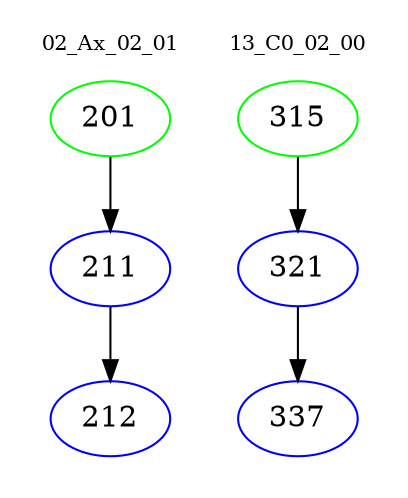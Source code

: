 digraph{
subgraph cluster_0 {
color = white
label = "02_Ax_02_01";
fontsize=10;
T0_201 [label="201", color="green"]
T0_201 -> T0_211 [color="black"]
T0_211 [label="211", color="blue"]
T0_211 -> T0_212 [color="black"]
T0_212 [label="212", color="blue"]
}
subgraph cluster_1 {
color = white
label = "13_C0_02_00";
fontsize=10;
T1_315 [label="315", color="green"]
T1_315 -> T1_321 [color="black"]
T1_321 [label="321", color="blue"]
T1_321 -> T1_337 [color="black"]
T1_337 [label="337", color="blue"]
}
}

